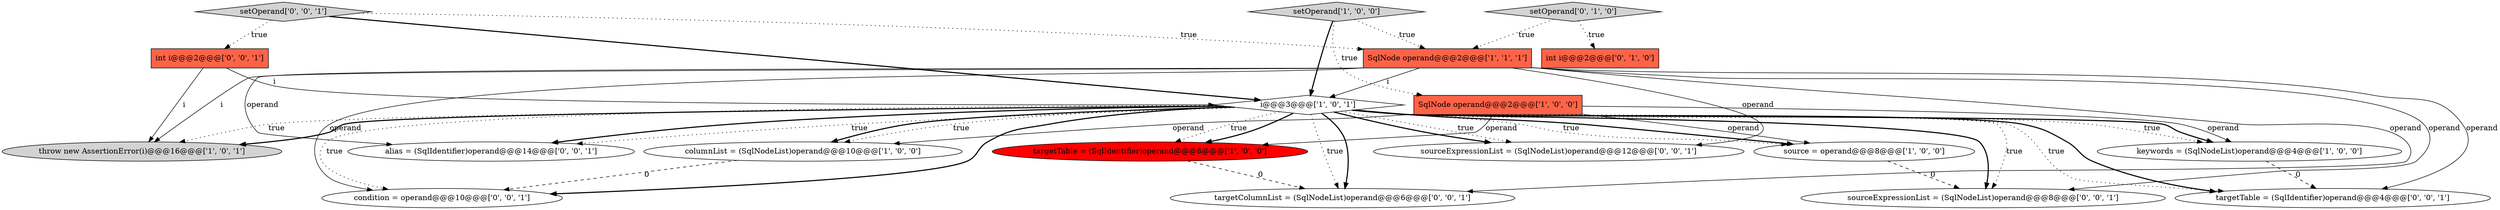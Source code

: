 digraph {
12 [style = filled, label = "setOperand['0', '0', '1']", fillcolor = lightgray, shape = diamond image = "AAA0AAABBB3BBB"];
2 [style = filled, label = "SqlNode operand@@@2@@@['1', '0', '0']", fillcolor = tomato, shape = box image = "AAA0AAABBB1BBB"];
5 [style = filled, label = "i@@@3@@@['1', '0', '1']", fillcolor = white, shape = diamond image = "AAA0AAABBB1BBB"];
10 [style = filled, label = "setOperand['0', '1', '0']", fillcolor = lightgray, shape = diamond image = "AAA0AAABBB2BBB"];
16 [style = filled, label = "targetColumnList = (SqlNodeList)operand@@@6@@@['0', '0', '1']", fillcolor = white, shape = ellipse image = "AAA0AAABBB3BBB"];
17 [style = filled, label = "sourceExpressionList = (SqlNodeList)operand@@@8@@@['0', '0', '1']", fillcolor = white, shape = ellipse image = "AAA0AAABBB3BBB"];
4 [style = filled, label = "SqlNode operand@@@2@@@['1', '1', '1']", fillcolor = tomato, shape = box image = "AAA0AAABBB1BBB"];
8 [style = filled, label = "columnList = (SqlNodeList)operand@@@10@@@['1', '0', '0']", fillcolor = white, shape = ellipse image = "AAA0AAABBB1BBB"];
15 [style = filled, label = "sourceExpressionList = (SqlNodeList)operand@@@12@@@['0', '0', '1']", fillcolor = white, shape = ellipse image = "AAA0AAABBB3BBB"];
14 [style = filled, label = "targetTable = (SqlIdentifier)operand@@@4@@@['0', '0', '1']", fillcolor = white, shape = ellipse image = "AAA0AAABBB3BBB"];
1 [style = filled, label = "throw new AssertionError(i)@@@16@@@['1', '0', '1']", fillcolor = lightgray, shape = ellipse image = "AAA0AAABBB1BBB"];
0 [style = filled, label = "targetTable = (SqlIdentifier)operand@@@6@@@['1', '0', '0']", fillcolor = red, shape = ellipse image = "AAA1AAABBB1BBB"];
6 [style = filled, label = "keywords = (SqlNodeList)operand@@@4@@@['1', '0', '0']", fillcolor = white, shape = ellipse image = "AAA0AAABBB1BBB"];
18 [style = filled, label = "condition = operand@@@10@@@['0', '0', '1']", fillcolor = white, shape = ellipse image = "AAA0AAABBB3BBB"];
7 [style = filled, label = "setOperand['1', '0', '0']", fillcolor = lightgray, shape = diamond image = "AAA0AAABBB1BBB"];
11 [style = filled, label = "int i@@@2@@@['0', '0', '1']", fillcolor = tomato, shape = box image = "AAA0AAABBB3BBB"];
3 [style = filled, label = "source = operand@@@8@@@['1', '0', '0']", fillcolor = white, shape = ellipse image = "AAA0AAABBB1BBB"];
13 [style = filled, label = "alias = (SqlIdentifier)operand@@@14@@@['0', '0', '1']", fillcolor = white, shape = ellipse image = "AAA0AAABBB3BBB"];
9 [style = filled, label = "int i@@@2@@@['0', '1', '0']", fillcolor = tomato, shape = box image = "AAA0AAABBB2BBB"];
5->17 [style = dotted, label="true"];
5->3 [style = bold, label=""];
2->3 [style = solid, label="operand"];
4->17 [style = solid, label="operand"];
7->2 [style = dotted, label="true"];
5->14 [style = dotted, label="true"];
5->8 [style = bold, label=""];
3->17 [style = dashed, label="0"];
12->5 [style = bold, label=""];
4->14 [style = solid, label="operand"];
5->18 [style = dotted, label="true"];
5->1 [style = dotted, label="true"];
11->1 [style = solid, label="i"];
0->16 [style = dashed, label="0"];
4->1 [style = solid, label="i"];
5->6 [style = dotted, label="true"];
5->15 [style = bold, label=""];
2->0 [style = solid, label="operand"];
5->18 [style = bold, label=""];
5->0 [style = dotted, label="true"];
5->14 [style = bold, label=""];
4->5 [style = solid, label="i"];
5->3 [style = dotted, label="true"];
4->13 [style = solid, label="operand"];
11->5 [style = solid, label="i"];
10->9 [style = dotted, label="true"];
5->17 [style = bold, label=""];
5->15 [style = dotted, label="true"];
6->14 [style = dashed, label="0"];
12->11 [style = dotted, label="true"];
5->16 [style = bold, label=""];
5->1 [style = bold, label=""];
5->13 [style = dotted, label="true"];
7->5 [style = bold, label=""];
5->6 [style = bold, label=""];
5->0 [style = bold, label=""];
5->13 [style = bold, label=""];
7->4 [style = dotted, label="true"];
5->16 [style = dotted, label="true"];
8->18 [style = dashed, label="0"];
12->4 [style = dotted, label="true"];
4->16 [style = solid, label="operand"];
4->18 [style = solid, label="operand"];
10->4 [style = dotted, label="true"];
5->8 [style = dotted, label="true"];
2->6 [style = solid, label="operand"];
4->15 [style = solid, label="operand"];
2->8 [style = solid, label="operand"];
}
